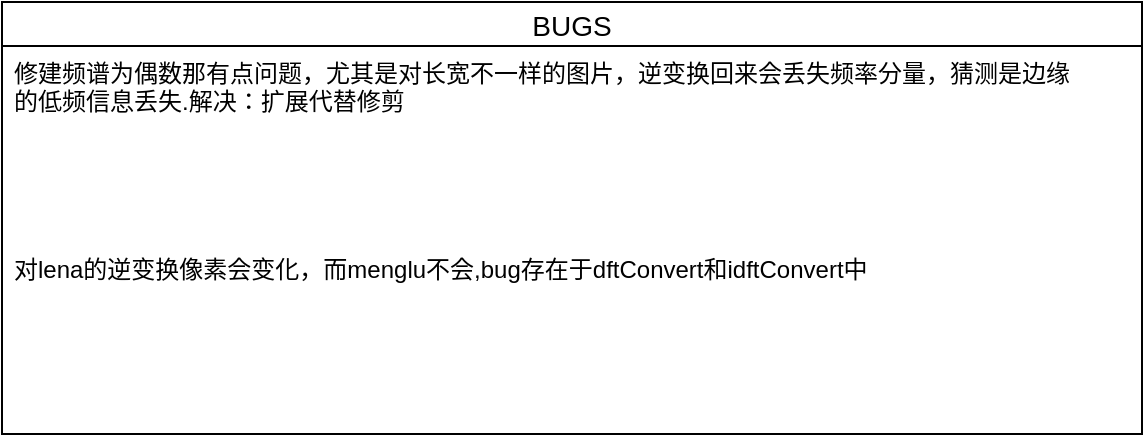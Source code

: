 <mxfile version="13.1.3">
    <diagram id="6hGFLwfOUW9BJ-s0fimq" name="Page-1">
        <mxGraphModel dx="1117" dy="622" grid="1" gridSize="10" guides="1" tooltips="1" connect="1" arrows="1" fold="1" page="1" pageScale="1" pageWidth="827" pageHeight="1169" math="0" shadow="0">
            <root>
                <mxCell id="0"/>
                <mxCell id="1" parent="0"/>
                <mxCell id="2" value="BUGS" style="swimlane;fontStyle=0;childLayout=stackLayout;horizontal=1;startSize=22;horizontalStack=0;resizeParent=1;resizeParentMax=0;resizeLast=0;collapsible=1;marginBottom=0;align=center;fontSize=14;" vertex="1" parent="1">
                    <mxGeometry x="120" y="70" width="570" height="216" as="geometry">
                        <mxRectangle x="160" y="1100" width="70" height="22" as="alternateBounds"/>
                    </mxGeometry>
                </mxCell>
                <mxCell id="3" value="修建频谱为偶数那有点问题，尤其是对长宽不一样的图片，逆变换回来会丢失频率分量，猜测是边缘&#10;的低频信息丢失.解决：扩展代替修剪" style="text;strokeColor=none;fillColor=none;spacingLeft=4;spacingRight=4;overflow=hidden;rotatable=0;points=[[0,0.5],[1,0.5]];portConstraint=eastwest;fontSize=12;" vertex="1" parent="2">
                    <mxGeometry y="22" width="570" height="98" as="geometry"/>
                </mxCell>
                <mxCell id="4" value="对lena的逆变换像素会变化，而menglu不会,bug存在于dftConvert和idftConvert中" style="text;strokeColor=none;fillColor=none;spacingLeft=4;spacingRight=4;overflow=hidden;rotatable=0;points=[[0,0.5],[1,0.5]];portConstraint=eastwest;fontSize=12;" vertex="1" parent="2">
                    <mxGeometry y="120" width="570" height="96" as="geometry"/>
                </mxCell>
            </root>
        </mxGraphModel>
    </diagram>
</mxfile>